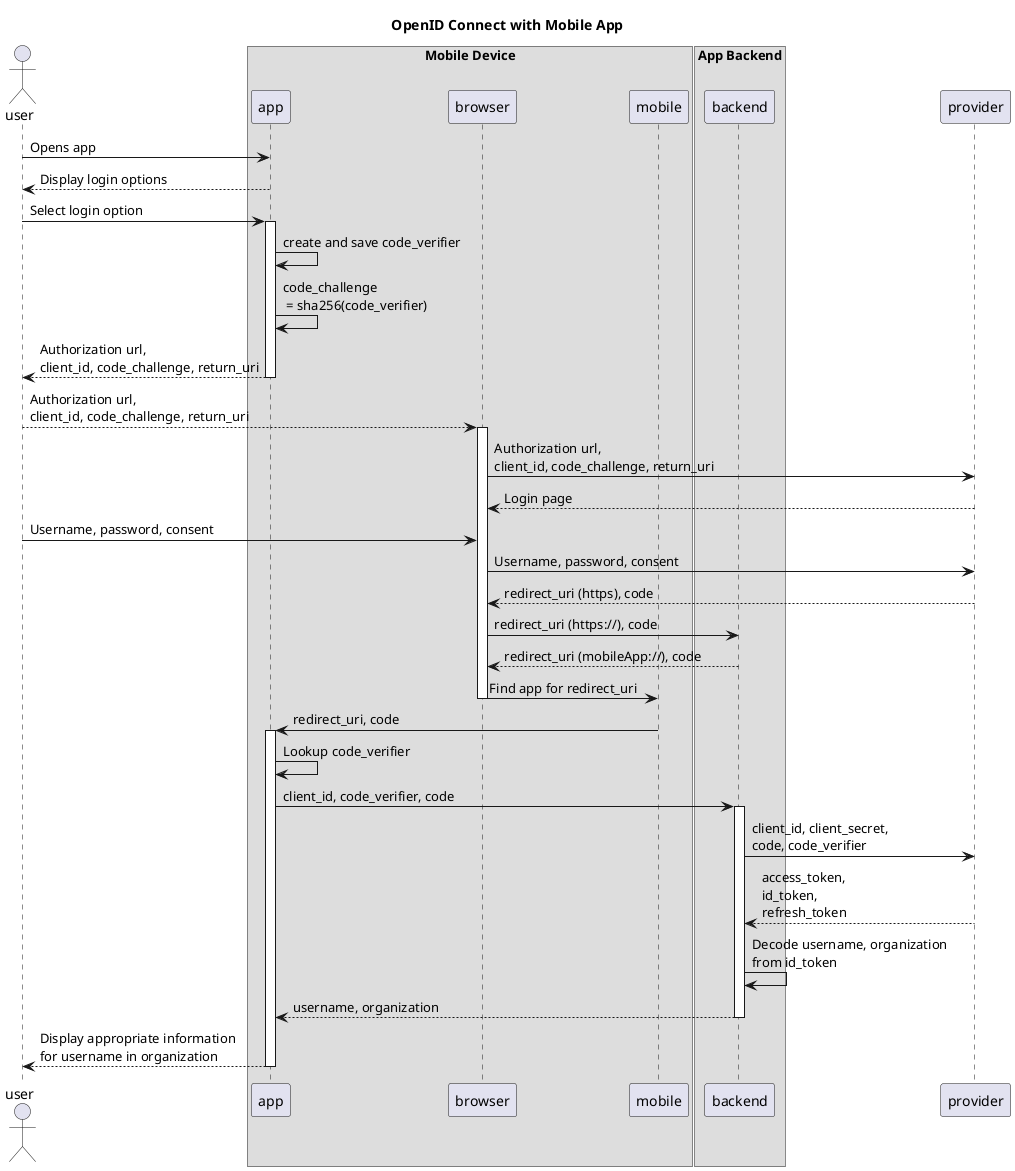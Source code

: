 @startuml

title OpenID Connect with Mobile App

actor user
box "Mobile Device"
    participant app
    participant browser
    participant mobile
end box
box "App Backend"
    participant backend
end box
participant provider

user -> app: Opens app
user <-- app: Display login options
user -> app ++: Select login option
app -> app: create and save code_verifier
app -> app: code_challenge \n = sha256(code_verifier)
user <-- app --: Authorization url, \nclient_id, code_challenge, return_uri
user --> browser ++: Authorization url, \nclient_id, code_challenge, return_uri
browser -> provider: Authorization url, \nclient_id, code_challenge, return_uri
browser <-- provider: Login page
user -> browser: Username, password, consent
browser -> provider: Username, password, consent
browser <-- provider: redirect_uri (https), code
browser -> backend: redirect_uri (https://), code
browser <-- backend: redirect_uri (mobileApp://), code
browser -> mobile --: Find app for redirect_uri
mobile -> app++: redirect_uri, code
app -> app: Lookup code_verifier
app -> backend ++: client_id, code_verifier, code
backend -> provider: client_id, client_secret,\ncode, code_verifier
backend <-- provider: access_token,\nid_token,\nrefresh_token
backend -> backend: Decode username, organization\nfrom id_token
app <-- backend --: username, organization
user <-- app --: Display appropriate information\nfor username in organization

@enduml
